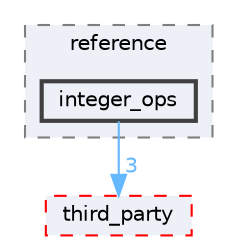 digraph "Face_Access_inferencing/src/edge-impulse-sdk/tensorflow/lite/kernels/internal/reference/integer_ops"
{
 // LATEX_PDF_SIZE
  bgcolor="transparent";
  edge [fontname=Helvetica,fontsize=10,labelfontname=Helvetica,labelfontsize=10];
  node [fontname=Helvetica,fontsize=10,shape=box,height=0.2,width=0.4];
  compound=true
  subgraph clusterdir_90fc9119189fd5515276ab1f3c5846e3 {
    graph [ bgcolor="#edf0f7", pencolor="grey50", label="reference", fontname=Helvetica,fontsize=10 style="filled,dashed", URL="dir_90fc9119189fd5515276ab1f3c5846e3.html",tooltip=""]
  dir_6d60036ada0799016e7ad3f839650c69 [label="integer_ops", fillcolor="#edf0f7", color="grey25", style="filled,bold", URL="dir_6d60036ada0799016e7ad3f839650c69.html",tooltip=""];
  }
  dir_2a457971a8f494342600f6c4d34599ba [label="third_party", fillcolor="#edf0f7", color="red", style="filled,dashed", URL="dir_2a457971a8f494342600f6c4d34599ba.html",tooltip=""];
  dir_6d60036ada0799016e7ad3f839650c69->dir_2a457971a8f494342600f6c4d34599ba [headlabel="3", labeldistance=1.5 headhref="dir_000148_000344.html" href="dir_000148_000344.html" color="steelblue1" fontcolor="steelblue1"];
}
